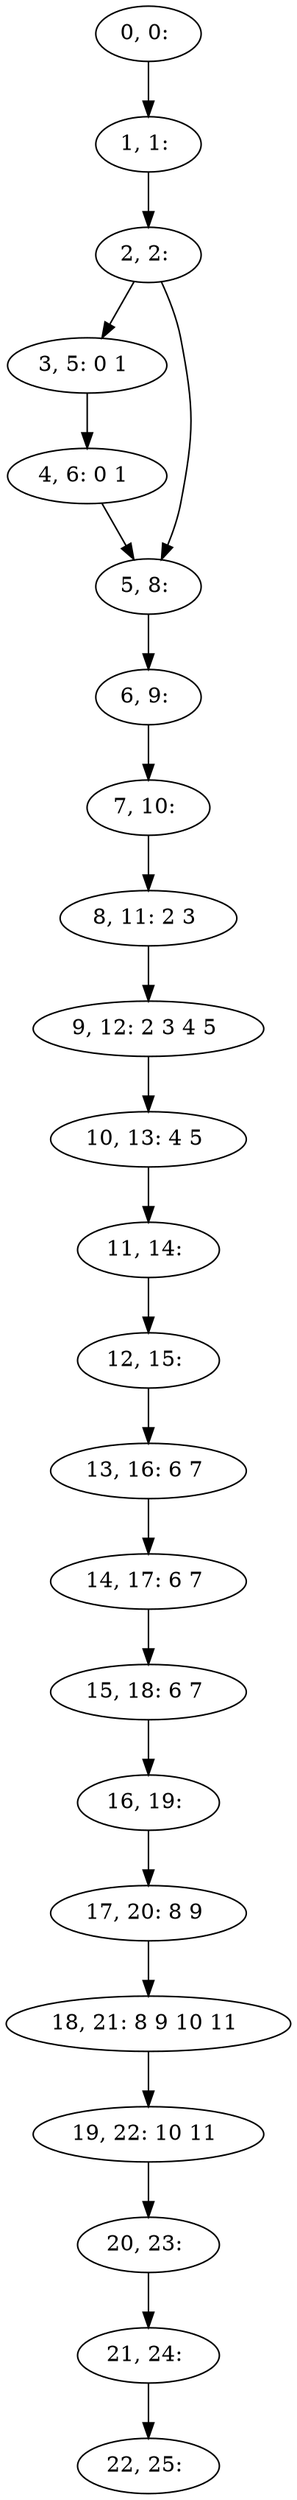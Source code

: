 digraph G {
0[label="0, 0: "];
1[label="1, 1: "];
2[label="2, 2: "];
3[label="3, 5: 0 1 "];
4[label="4, 6: 0 1 "];
5[label="5, 8: "];
6[label="6, 9: "];
7[label="7, 10: "];
8[label="8, 11: 2 3 "];
9[label="9, 12: 2 3 4 5 "];
10[label="10, 13: 4 5 "];
11[label="11, 14: "];
12[label="12, 15: "];
13[label="13, 16: 6 7 "];
14[label="14, 17: 6 7 "];
15[label="15, 18: 6 7 "];
16[label="16, 19: "];
17[label="17, 20: 8 9 "];
18[label="18, 21: 8 9 10 11 "];
19[label="19, 22: 10 11 "];
20[label="20, 23: "];
21[label="21, 24: "];
22[label="22, 25: "];
0->1 ;
1->2 ;
2->3 ;
2->5 ;
3->4 ;
4->5 ;
5->6 ;
6->7 ;
7->8 ;
8->9 ;
9->10 ;
10->11 ;
11->12 ;
12->13 ;
13->14 ;
14->15 ;
15->16 ;
16->17 ;
17->18 ;
18->19 ;
19->20 ;
20->21 ;
21->22 ;
}
